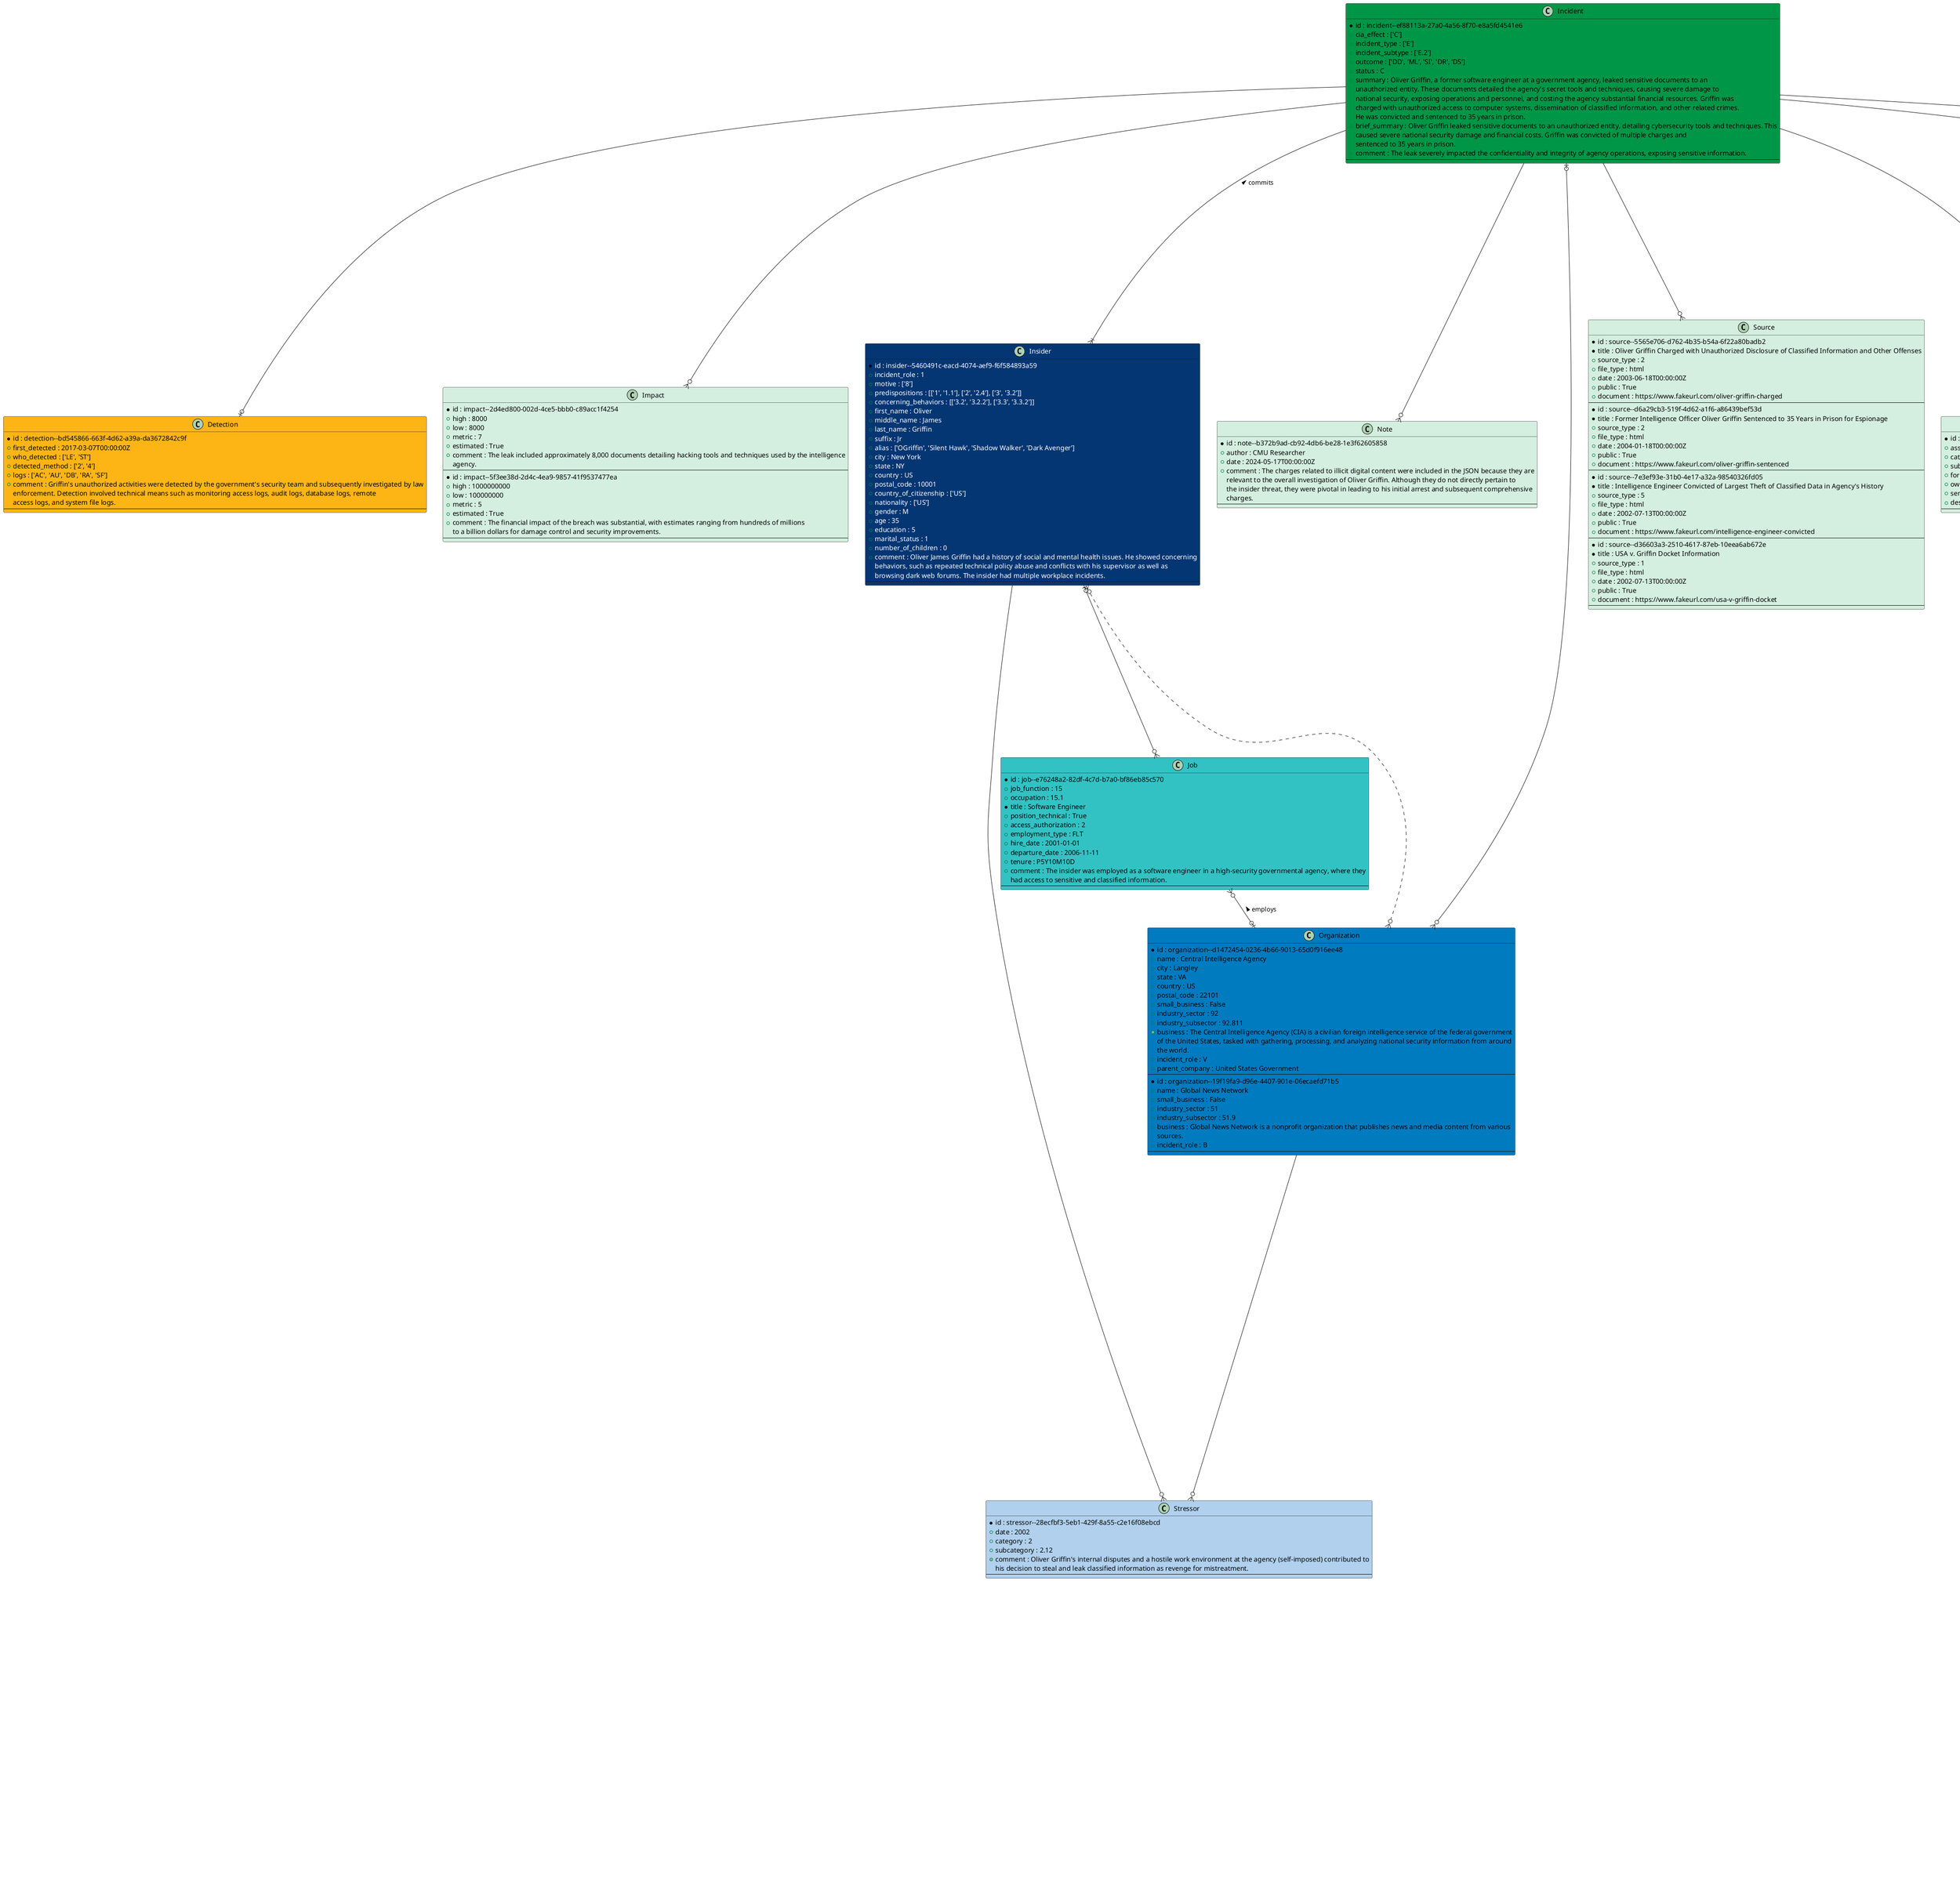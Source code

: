 @startuml Example1

Class Charge #f9b8bd {
* id : charge--2bc9e36b-53c3-44fa-8997-ccb5d8ac9418 
* title : 18 U.S.C. 
+ section : 793(e) 
+ nature_of_offense : Unlawful acquisition and dissemination of sensitive information. 
+ count : 3
+ plea : 3 
+ plea_bargain : False
+ disposition : 2 
---
}
Class Charge #f9b8bd {
* id : charge--0572191b-beef-484c-841f-149a9f17fd8f 
* title : 18 U.S.C. 
+ section : 641 
+ nature_of_offense : Misappropriation of state assets. 
+ count : 1
+ plea : 3 
+ plea_bargain : False
+ disposition : 2 
---
}
Class Charge #f9b8bd {
* id : charge--868f7fd1-b492-40a4-b21f-f5a31cd5e219 
* title : 18 U.S.C. 
+ section : 1030(a)(1) 
+ nature_of_offense : Unauthorized access to a network to retrieve confidential information. 
+ count : 1
+ plea : 3 
+ plea_bargain : False
+ disposition : 2 
---
}
Class Charge #f9b8bd {
* id : charge--d59dd57a-96b5-472f-a788-dcdb30ec5cb6 
* title : 18 U.S.C. 
+ section : 1030(a)(2) 
+ nature_of_offense : Unauthorized access to a system to obtain agency data. 
+ count : 1
+ plea : 3 
+ plea_bargain : False
+ disposition : 2 
---
}
Class Charge #f9b8bd {
* id : charge--cc6be1c8-5c76-4286-84a0-2b456a288c13 
* title : 18 U.S.C. 
+ section : 1030(a)(5)(A) 
+ nature_of_offense : Initiating transmission of malicious network commands. 
+ count : 1
+ plea : 3 
+ plea_bargain : False
+ disposition : 2 
---
}
Class Charge #f9b8bd {
* id : charge--9259e182-5643-4a4d-b078-4bb251fe2595 
* title : 18 U.S.C. 
+ section : 1519 
+ nature_of_offense : Interference with judicial processes. 
+ count : 1
+ plea : 3 
+ plea_bargain : False
+ disposition : 2 
---
}
Class Charge #f9b8bd {
* id : charge--10b415ea-7ea6-4068-b394-db1d18349b92 
* title : 18 U.S.C. 
+ section : 2252A(a)(2)(A) 
+ nature_of_offense : Acquisition of illicit digital content. 
+ count : 1
+ plea : 3 
+ plea_bargain : False
+ disposition : 2 
---
}
Class Charge #f9b8bd {
* id : charge--4ded5348-219f-4d74-851e-f7803b49e35e 
* title : 18 U.S.C. 
+ section : 2252A(a)(5)(B) 
+ nature_of_offense : Possession of illicit digital content. 
+ count : 1
+ plea : 3 
+ plea_bargain : False
+ disposition : 2 
---
}
Class Charge #f9b8bd {
* id : charge--a919f8e3-0674-4269-bc8a-d71a539018e1 
* title : 18 U.S.C. 
+ section : 2252A(a)(1) 
+ nature_of_offense : Distribution of illicit digital content. 
+ count : 1
+ plea : 3 
+ plea_bargain : False
+ disposition : 2 
---
}
Class CourtCase #f9b8bd {
* id : court-case--0e430311-72ee-4776-be74-3c1969d141c0 
+ case_number : 22 Cr. 123 (PAC) 
+ case_title : USA vs. Griffin 
+ court_country : United States 
+ court_state : New York 
+ court_district : Southern District of New York 
+ court_type : 1 
+ case_type : 2 
+ defendant : ['Oliver Griffin']
+ plaintiff : ['United States of America']
+ comment : This case involved multiple charges against Oliver Griffin, including unauthorized access to classified information, computer 
hacking, unauthorized access to government computer systems, causing transmission of harmful computer commands, and receipt, 
possession, and transportation of illicit digital content. 
---
}
Class Detection #FDB515 {
* id : detection--bd545866-663f-4d62-a39a-da3672842c9f 
+ first_detected : 2017-03-07T00:00:00Z 
+ who_detected : ['LE', 'ST']
+ detected_method : ['2', '4']
+ logs : ['AC', 'AU', 'DB', 'RA', 'SF']
+ comment : Griffin's unauthorized activities were detected by the government's security team and subsequently investigated by law 
enforcement. Detection involved technical means such as monitoring access logs, audit logs, database logs, remote 
access logs, and system file logs. 
---
}
Class Impact #D4EFDF {
* id : impact--2d4ed800-002d-4ce5-bbb0-c89acc1f4254 
+ high : 8000
+ low : 8000
+ metric : 7 
+ estimated : True
+ comment : The leak included approximately 8,000 documents detailing hacking tools and techniques used by the intelligence 
agency. 
---
}
Class Impact #D4EFDF {
* id : impact--5f3ee38d-2d4c-4ea9-9857-41f9537477ea 
+ high : 1000000000
+ low : 100000000
+ metric : 5 
+ estimated : True
+ comment : The financial impact of the breach was substantial, with estimates ranging from hundreds of millions 
to a billion dollars for damage control and security improvements. 
---
}
Class Incident #009647 {
* id : incident--ef88113a-27a0-4a56-8f70-e8a5fd4541e6 
+ cia_effect : ['C']
+ incident_type : ['E']
+ incident_subtype : ['E.2']
+ outcome : ['DD', 'ML', 'SI', 'DR', 'DS']
+ status : C 
+ summary : Oliver Griffin, a former software engineer at a government agency, leaked sensitive documents to an 
unauthorized entity. These documents detailed the agency's secret tools and techniques, causing severe damage to 
national security, exposing operations and personnel, and costing the agency substantial financial resources. Griffin was 
charged with unauthorized access to computer systems, dissemination of classified information, and other related crimes. 
He was convicted and sentenced to 35 years in prison. 
+ brief_summary : Oliver Griffin leaked sensitive documents to an unauthorized entity, detailing cybersecurity tools and techniques. This 
caused severe national security damage and financial costs. Griffin was convicted of multiple charges and 
sentenced to 35 years in prison. 
+ comment : The leak severely impacted the confidentiality and integrity of agency operations, exposing sensitive information. 
---
}
Class Insider #043673;text:white {
* id : insider--5460491c-eacd-4074-aef9-f6f584893a59 
+ incident_role : 1 
+ motive : ['8']
+ predispositions : [['1', '1.1'], ['2', '2.4'], ['3', '3.2']]
+ concerning_behaviors : [['3.2', '3.2.2'], ['3.3', '3.3.2']]
+ first_name : Oliver 
+ middle_name : James 
+ last_name : Griffin 
+ suffix : Jr 
+ alias : ['OGriffin', 'Silent Hawk', 'Shadow Walker', 'Dark Avenger']
+ city : New York 
+ state : NY 
+ country : US 
+ postal_code : 10001
+ country_of_citizenship : ['US']
+ nationality : ['US']
+ gender : M 
+ age : 35
+ education : 5 
+ marital_status : 1 
+ number_of_children : 0
+ comment : Oliver James Griffin had a history of social and mental health issues. He showed concerning 
behaviors, such as repeated technical policy abuse and conflicts with his supervisor as well as 
browsing dark web forums. The insider had multiple workplace incidents. 
---
}
Class Job #33c2C4 {
* id : job--e76248a2-82df-4c7d-b7a0-bf86eb85c570 
+ job_function : 15 
+ occupation : 15.1 
* title : Software Engineer 
+ position_technical : True
+ access_authorization : 2 
+ employment_type : FLT 
+ hire_date : 2001-01-01 
+ departure_date : 2006-11-11 
+ tenure : P5Y10M10D 
+ comment : The insider was employed as a software engineer in a high-security governmental agency, where they 
had access to sensitive and classified information. 
---
}
Class LegalResponse #f9b8bd {
* id : legal-response--b318c37b-2f76-421f-bf12-0833e836b00c 
+ law_enforcement_contacted : 2002-03-07 
+ insider_arrested : 2002-08-24 
+ insider_charged : 2003-06 
+ insider_pleads : 2003-06 
+ insider_judgment : 2004-07-13 
+ insider_sentenced : 2005-02-01 
+ comment : The insider was investigated and charged for multiple offenses, including unauthorized disclosure of classified information, 
computer hacking, and possession of illicit digital content. The judgment date is in relation to 
the charges specifically related to the dissemination of stolen classified files. 
---
}
Class Note #D4EFDF {
* id : note--b372b9ad-cb92-4db6-be28-1e3f62605858 
+ author : CMU Researcher 
+ date : 2024-05-17T00:00:00Z 
+ comment : The charges related to illicit digital content were included in the JSON because they are 
relevant to the overall investigation of Oliver Griffin. Although they do not directly pertain to 
the insider threat, they were pivotal in leading to his initial arrest and subsequent comprehensive 
charges. 
---
}
Class Organization #007BC0 {
* id : organization--d1472454-0236-4b66-9013-65d0f916ee48 
+ name : Central Intelligence Agency 
+ city : Langley 
+ state : VA 
+ country : US 
+ postal_code : 22101
+ small_business : False
+ industry_sector : 92 
+ industry_subsector : 92.811 
+ business : The Central Intelligence Agency (CIA) is a civilian foreign intelligence service of the federal government 
of the United States, tasked with gathering, processing, and analyzing national security information from around 
the world. 
+ incident_role : V 
+ parent_company : United States Government 
---
}
Class Organization #007BC0 {
* id : organization--19f19fa9-d96e-4407-901e-06ecaefd71b5 
+ name : Global News Network 
+ small_business : False
+ industry_sector : 51 
+ industry_subsector : 51.9 
+ business : Global News Network is a nonprofit organization that publishes news and media content from various 
sources. 
+ incident_role : B 
---
}
Class Response #EF3A47 {
* id : response--f42fc7ae-48a1-48f9-bf84-0d4b13f7a64c 
+ technical_controls : [['1', '2001-11-01'], ['2', '2001-11-01']]
+ behavioral_controls : [['9', '2001-11-01']]
+ investigated_by : ['2', '3']
+ investigation_events : [['3', '2002-03-07'], ['1', '2002-03-07'], ['2', '2003-06-18']]
+ comment : Griffin left the agency in November of 2001. Before departing from the agency, he planted 
a service to still allow remote access to government files and databases, which he used 
to access classified information post departure. 
---
}
Class Sentence #f9b8bd {
* id : sentence--21e74a96-ba47-46fe-8338-736ab19552ba 
+ sentence_type : 9 
+ quantity : 35
+ metric : 4 
+ concurrency : False
---
}
Class Sentence #f9b8bd {
* id : sentence--1141c372-543a-42f5-a640-c88b8ab16ae2 
+ sentence_type : 16 
+ quantity : 60
+ metric : 4 
+ concurrency : True
+ comment : Lifetime supervised release, to run concurrently. 
---
}
Class Source #D4EFDF {
* id : source--5565e706-d762-4b35-b54a-6f22a80badb2 
* title : Oliver Griffin Charged with Unauthorized Disclosure of Classified Information and Other Offenses 
+ source_type : 2 
+ file_type : html 
+ date : 2003-06-18T00:00:00Z 
+ public : True
+ document : https://www.fakeurl.com/oliver-griffin-charged 
---
}
Class Source #D4EFDF {
* id : source--d6a29cb3-519f-4d62-a1f6-a86439bef53d 
* title : Former Intelligence Officer Oliver Griffin Sentenced to 35 Years in Prison for Espionage 
+ source_type : 2 
+ file_type : html 
+ date : 2004-01-18T00:00:00Z 
+ public : True
+ document : https://www.fakeurl.com/oliver-griffin-sentenced 
---
}
Class Source #D4EFDF {
* id : source--7e3ef93e-31b0-4e17-a32a-98540326fd05 
* title : Intelligence Engineer Convicted of Largest Theft of Classified Data in Agency's History 
+ source_type : 5 
+ file_type : html 
+ date : 2002-07-13T00:00:00Z 
+ public : True
+ document : https://www.fakeurl.com/intelligence-engineer-convicted 
---
}
Class Source #D4EFDF {
* id : source--d36603a3-2510-4617-87eb-10eea6ab672e 
* title : USA v. Griffin Docket Information 
+ source_type : 1 
+ file_type : html 
+ date : 2002-07-13T00:00:00Z 
+ public : True
+ document : https://www.fakeurl.com/usa-v-griffin-docket 
---
}
Class Stressor #b0d0ed {
* id : stressor--28ecfbf3-5eb1-429f-8a55-c2e16f08ebcd 
+ date : 2002 
+ category : 2 
+ subcategory : 2.12 
+ comment : Oliver Griffin's internal disputes and a hostile work environment at the agency (self-imposed) contributed to 
his decision to steal and leak classified information as revenge for mistreatment. 
---
}
Class Target #D4EFDF {
* id : target--2a6f542f-a3e6-43e9-b628-cc9c97765276 
+ asset_type : 2 
+ category : 2.3 
+ subcategory : 2.3.1 
+ format : 1 
+ owner : O 
+ sensitivity : ['4', '5', '6', '7']
+ description : Classified agency information related to hacking tools and techniques disclosed to an unauthorized entity. 
---
}
Class TTP #A456ED {
* id : ttp--a181e814-aa3a-411e-ae79-79ceba48e36a 
+ date : 2002-04-20T14:00:00Z 
+ sequence_num : 1
+ observed : True
+ number_of_times : 2
+ ttp_vocab : IIDES 
+ tactic : 7 
+ technique : 7.3 
+ location : 1 
+ hours : 1 
+ device : ['1']
+ channel : ['1', '4', '5']
+ description : Griffin used a personal email account to exfiltrate classified agency information from the organization's database 
server to his personal computer. 
---
}
Class TTP #A456ED {
* id : ttp--a154e814-aa3a-411e-ae79-79ceba48e79b 
+ date : 2002-04-20T14:00:00Z 
+ sequence_num : 2
+ observed : True
+ number_of_times : 1
+ ttp_vocab : IIDES 
+ tactic : 7 
+ technique : 7.2 
+ location : 2 
+ hours : 2 
+ device : ['7']
+ channel : ['9']
+ description : Griffin then loaded the data on a removable media disk. 
---
}
Class TTP #A456ED {
* id : ttp--a154e814-aa3a-411e-ae79-79ceba48e77b 
+ date : 2002-04-20T14:00:00Z 
+ sequence_num : 2
+ observed : True
+ number_of_times : 2
+ ttp_vocab : IIDES 
+ tactic : 4 
+ technique : 4.1 
+ location : 1 
+ hours : 1 
+ device : ['1']
+ channel : ['9']
+ description : Before leaving the agency, Griffin planted a backdoor into the agency network. 
---
}
Class TTP #A456ED {
* id : ttp--a154e814-aa3a-411e-ae79-79ceba48e76b 
+ date : 2002-04-20T14:00:00Z 
+ sequence_num : 3
+ observed : True
+ number_of_times : 1
+ ttp_vocab : IIDES 
+ tactic : 7 
+ technique : 7.9 
+ location : 2 
+ hours : 2 
+ device : ['4']
+ channel : ['1', '5', '9']
+ description : After leaving the agency, Griffin hosted a server on the agency's network to continue accessing 
and exfiltrating classified data. 
---
}
Incident --|{ Insider : commits <
Job }o--o| Organization : employs <
Insider |o--o{ Job
Organization }o--o| Incident
Insider }o..o{ Organization
Incident --o{ Impact
Incident --o{ Target
Incident --o{ Source
Incident --o{ Note
CourtCase ||--o{ Charge
CourtCase ||--o{ Sentence
Incident --o| Detection
Incident --o| Response
Response ||--o| LegalResponse
LegalResponse ||--o{ CourtCase
Organization --o{ Stressor
Stressor }o-- Insider
Incident --o{ TTP
@enduml
